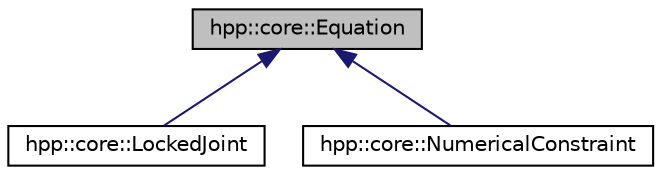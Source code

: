digraph "hpp::core::Equation"
{
  edge [fontname="Helvetica",fontsize="10",labelfontname="Helvetica",labelfontsize="10"];
  node [fontname="Helvetica",fontsize="10",shape=record];
  Node1 [label="hpp::core::Equation",height=0.2,width=0.4,color="black", fillcolor="grey75", style="filled" fontcolor="black"];
  Node1 -> Node2 [dir="back",color="midnightblue",fontsize="10",style="solid",fontname="Helvetica"];
  Node2 [label="hpp::core::LockedJoint",height=0.2,width=0.4,color="black", fillcolor="white", style="filled",URL="$a00031.html",tooltip="Implementation of Equation specific to locked joint. "];
  Node1 -> Node3 [dir="back",color="midnightblue",fontsize="10",style="solid",fontname="Helvetica"];
  Node3 [label="hpp::core::NumericalConstraint",height=0.2,width=0.4,color="black", fillcolor="white", style="filled",URL="$a00033.html",tooltip="With the same notation as in Equation, this class represents equation: "];
}
